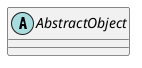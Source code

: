 /'
 '  UML include file for AbstractObject
 '/

@startuml
abstract class AbstractObject {
!ifdef SHOW_CONTENT
    +string id
    ----
    +virtual string serialize () throws Error
    +virtual void deserialize (string data) throws Error
!endif
}
@enduml
